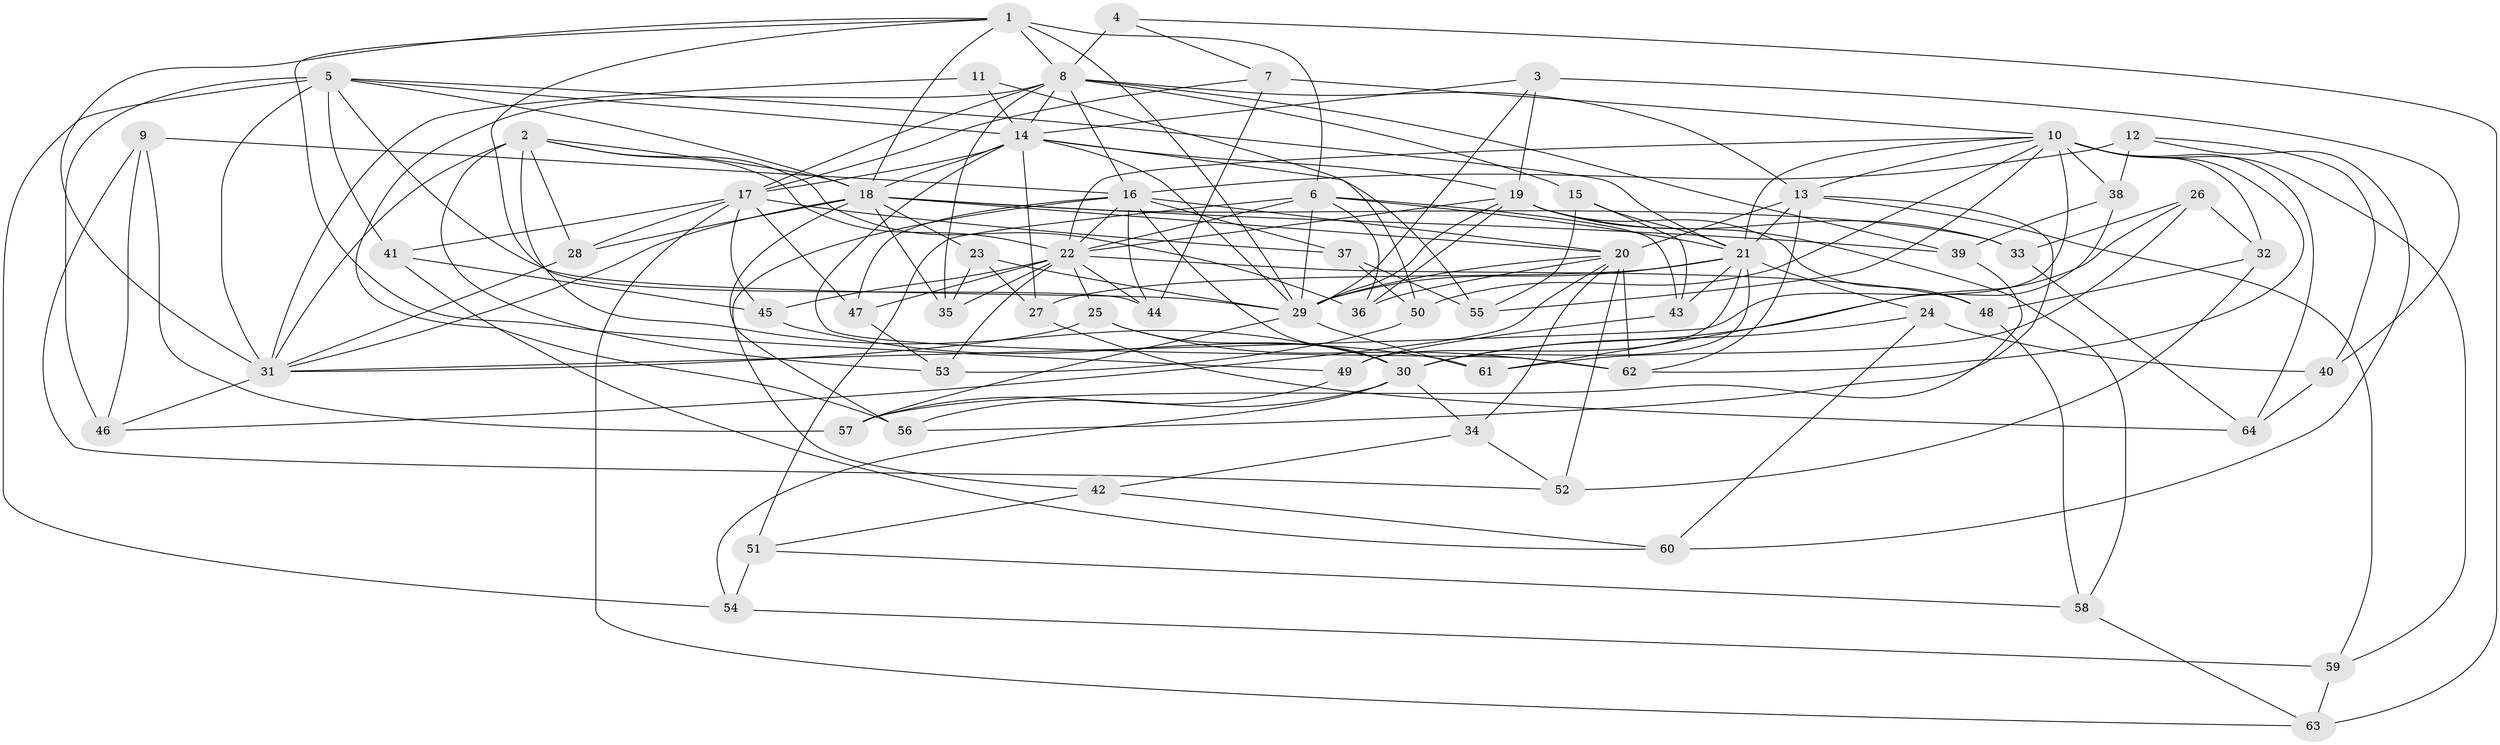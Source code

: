 // original degree distribution, {4: 1.0}
// Generated by graph-tools (version 1.1) at 2025/37/03/09/25 02:37:56]
// undirected, 64 vertices, 176 edges
graph export_dot {
graph [start="1"]
  node [color=gray90,style=filled];
  1;
  2;
  3;
  4;
  5;
  6;
  7;
  8;
  9;
  10;
  11;
  12;
  13;
  14;
  15;
  16;
  17;
  18;
  19;
  20;
  21;
  22;
  23;
  24;
  25;
  26;
  27;
  28;
  29;
  30;
  31;
  32;
  33;
  34;
  35;
  36;
  37;
  38;
  39;
  40;
  41;
  42;
  43;
  44;
  45;
  46;
  47;
  48;
  49;
  50;
  51;
  52;
  53;
  54;
  55;
  56;
  57;
  58;
  59;
  60;
  61;
  62;
  63;
  64;
  1 -- 6 [weight=1.0];
  1 -- 8 [weight=2.0];
  1 -- 18 [weight=1.0];
  1 -- 29 [weight=1.0];
  1 -- 31 [weight=1.0];
  1 -- 44 [weight=1.0];
  1 -- 49 [weight=1.0];
  2 -- 18 [weight=1.0];
  2 -- 22 [weight=1.0];
  2 -- 28 [weight=1.0];
  2 -- 30 [weight=2.0];
  2 -- 31 [weight=1.0];
  2 -- 36 [weight=1.0];
  2 -- 53 [weight=1.0];
  3 -- 14 [weight=1.0];
  3 -- 19 [weight=1.0];
  3 -- 29 [weight=1.0];
  3 -- 40 [weight=1.0];
  4 -- 7 [weight=1.0];
  4 -- 8 [weight=2.0];
  4 -- 63 [weight=1.0];
  5 -- 14 [weight=1.0];
  5 -- 18 [weight=1.0];
  5 -- 21 [weight=1.0];
  5 -- 29 [weight=1.0];
  5 -- 31 [weight=1.0];
  5 -- 41 [weight=1.0];
  5 -- 46 [weight=3.0];
  5 -- 54 [weight=1.0];
  6 -- 21 [weight=1.0];
  6 -- 22 [weight=1.0];
  6 -- 29 [weight=2.0];
  6 -- 36 [weight=1.0];
  6 -- 43 [weight=1.0];
  6 -- 51 [weight=1.0];
  7 -- 10 [weight=1.0];
  7 -- 17 [weight=1.0];
  7 -- 44 [weight=1.0];
  8 -- 13 [weight=1.0];
  8 -- 14 [weight=1.0];
  8 -- 15 [weight=1.0];
  8 -- 16 [weight=1.0];
  8 -- 17 [weight=1.0];
  8 -- 35 [weight=1.0];
  8 -- 39 [weight=1.0];
  8 -- 56 [weight=1.0];
  9 -- 16 [weight=1.0];
  9 -- 46 [weight=1.0];
  9 -- 52 [weight=1.0];
  9 -- 57 [weight=1.0];
  10 -- 13 [weight=1.0];
  10 -- 21 [weight=1.0];
  10 -- 22 [weight=1.0];
  10 -- 31 [weight=1.0];
  10 -- 32 [weight=1.0];
  10 -- 38 [weight=1.0];
  10 -- 50 [weight=1.0];
  10 -- 55 [weight=1.0];
  10 -- 59 [weight=1.0];
  10 -- 62 [weight=1.0];
  10 -- 64 [weight=1.0];
  11 -- 14 [weight=1.0];
  11 -- 31 [weight=2.0];
  11 -- 50 [weight=1.0];
  12 -- 16 [weight=1.0];
  12 -- 38 [weight=1.0];
  12 -- 40 [weight=1.0];
  12 -- 60 [weight=1.0];
  13 -- 20 [weight=1.0];
  13 -- 21 [weight=2.0];
  13 -- 56 [weight=1.0];
  13 -- 59 [weight=1.0];
  13 -- 62 [weight=1.0];
  14 -- 17 [weight=2.0];
  14 -- 18 [weight=1.0];
  14 -- 19 [weight=1.0];
  14 -- 27 [weight=1.0];
  14 -- 29 [weight=1.0];
  14 -- 55 [weight=1.0];
  14 -- 62 [weight=1.0];
  15 -- 21 [weight=1.0];
  15 -- 43 [weight=1.0];
  15 -- 55 [weight=1.0];
  16 -- 20 [weight=3.0];
  16 -- 22 [weight=1.0];
  16 -- 30 [weight=1.0];
  16 -- 37 [weight=1.0];
  16 -- 42 [weight=1.0];
  16 -- 44 [weight=1.0];
  16 -- 47 [weight=1.0];
  17 -- 28 [weight=1.0];
  17 -- 37 [weight=1.0];
  17 -- 41 [weight=1.0];
  17 -- 45 [weight=1.0];
  17 -- 47 [weight=1.0];
  17 -- 63 [weight=1.0];
  18 -- 20 [weight=1.0];
  18 -- 23 [weight=1.0];
  18 -- 28 [weight=1.0];
  18 -- 31 [weight=1.0];
  18 -- 33 [weight=1.0];
  18 -- 35 [weight=1.0];
  18 -- 39 [weight=1.0];
  18 -- 56 [weight=1.0];
  19 -- 22 [weight=1.0];
  19 -- 29 [weight=1.0];
  19 -- 33 [weight=1.0];
  19 -- 36 [weight=1.0];
  19 -- 48 [weight=1.0];
  19 -- 58 [weight=1.0];
  20 -- 29 [weight=1.0];
  20 -- 34 [weight=1.0];
  20 -- 36 [weight=1.0];
  20 -- 46 [weight=1.0];
  20 -- 52 [weight=1.0];
  20 -- 62 [weight=2.0];
  21 -- 24 [weight=1.0];
  21 -- 27 [weight=1.0];
  21 -- 29 [weight=1.0];
  21 -- 30 [weight=1.0];
  21 -- 43 [weight=1.0];
  21 -- 49 [weight=1.0];
  22 -- 25 [weight=1.0];
  22 -- 35 [weight=1.0];
  22 -- 44 [weight=1.0];
  22 -- 45 [weight=1.0];
  22 -- 47 [weight=1.0];
  22 -- 48 [weight=1.0];
  22 -- 53 [weight=1.0];
  23 -- 27 [weight=1.0];
  23 -- 29 [weight=1.0];
  23 -- 35 [weight=1.0];
  24 -- 30 [weight=1.0];
  24 -- 40 [weight=1.0];
  24 -- 60 [weight=1.0];
  25 -- 30 [weight=1.0];
  25 -- 31 [weight=1.0];
  25 -- 62 [weight=1.0];
  26 -- 30 [weight=1.0];
  26 -- 32 [weight=1.0];
  26 -- 33 [weight=1.0];
  26 -- 61 [weight=1.0];
  27 -- 64 [weight=1.0];
  28 -- 31 [weight=1.0];
  29 -- 57 [weight=1.0];
  29 -- 61 [weight=1.0];
  30 -- 34 [weight=1.0];
  30 -- 54 [weight=1.0];
  30 -- 56 [weight=1.0];
  31 -- 46 [weight=1.0];
  32 -- 48 [weight=1.0];
  32 -- 52 [weight=1.0];
  33 -- 64 [weight=1.0];
  34 -- 42 [weight=1.0];
  34 -- 52 [weight=1.0];
  37 -- 50 [weight=1.0];
  37 -- 55 [weight=1.0];
  38 -- 39 [weight=1.0];
  38 -- 61 [weight=1.0];
  39 -- 57 [weight=1.0];
  40 -- 64 [weight=1.0];
  41 -- 45 [weight=1.0];
  41 -- 60 [weight=1.0];
  42 -- 51 [weight=1.0];
  42 -- 60 [weight=1.0];
  43 -- 49 [weight=1.0];
  45 -- 61 [weight=1.0];
  47 -- 53 [weight=1.0];
  48 -- 58 [weight=1.0];
  49 -- 57 [weight=1.0];
  50 -- 53 [weight=1.0];
  51 -- 54 [weight=1.0];
  51 -- 58 [weight=1.0];
  54 -- 59 [weight=1.0];
  58 -- 63 [weight=1.0];
  59 -- 63 [weight=1.0];
}
